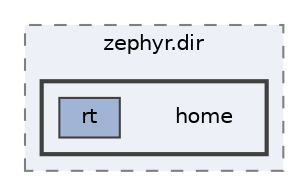 digraph "build/zephyr/CMakeFiles/zephyr.dir/home"
{
 // LATEX_PDF_SIZE
  bgcolor="transparent";
  edge [fontname=Helvetica,fontsize=10,labelfontname=Helvetica,labelfontsize=10];
  node [fontname=Helvetica,fontsize=10,shape=box,height=0.2,width=0.4];
  compound=true
  subgraph clusterdir_b35288f69f97034eb3ad583bdee0c183 {
    graph [ bgcolor="#edf0f7", pencolor="grey50", label="zephyr.dir", fontname=Helvetica,fontsize=10 style="filled,dashed", URL="dir_b35288f69f97034eb3ad583bdee0c183.html",tooltip=""]
  subgraph clusterdir_63538f65d0b68071643a8eac6319942d {
    graph [ bgcolor="#edf0f7", pencolor="grey25", label="", fontname=Helvetica,fontsize=10 style="filled,bold", URL="dir_63538f65d0b68071643a8eac6319942d.html",tooltip=""]
    dir_63538f65d0b68071643a8eac6319942d [shape=plaintext, label="home"];
  dir_4b3f118e0c02340f530c1ca167befedc [label="rt", fillcolor="#a2b4d6", color="grey25", style="filled", URL="dir_4b3f118e0c02340f530c1ca167befedc.html",tooltip=""];
  }
  }
}
